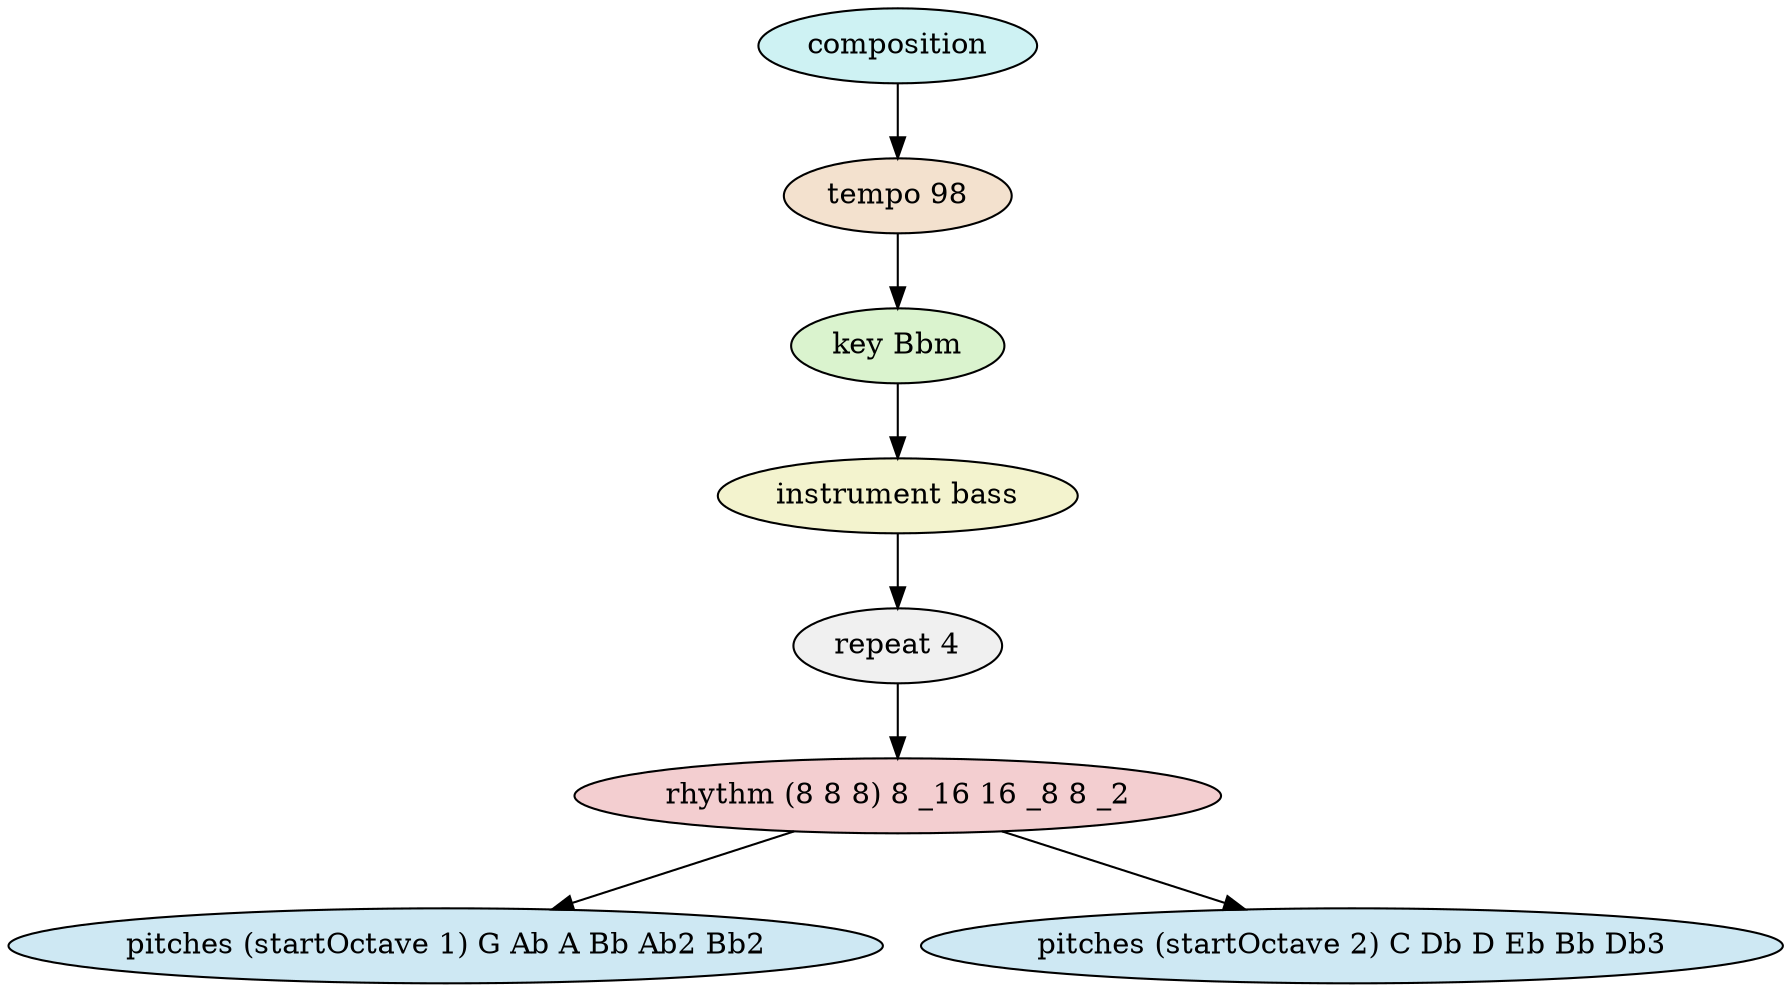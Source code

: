 digraph compositionModel {
    graph [ordering="out"];
    n0 [fillcolor="#cef2f3",style="filled",label="composition"];
    n1 [fillcolor="#f3e1ce",style="filled",label="tempo 98"];
    n0 -> n1;
    n2 [fillcolor="#daf3ce",style="filled",label="key Bbm"];
    n1 -> n2;
    n3 [fillcolor="#f3f3ce",style="filled",label="instrument bass"];
    n2 -> n3;
    n4 [fillcolor="#f0f0f0",style="filled",label="repeat 4"];
    n3 -> n4;
    n5 [fillcolor="#f3ced0",style="filled",label="rhythm (8 8 8) 8 _16 16 _8 8 _2"];
    n4 -> n5;
    n6 [fillcolor="#cee8f3",style="filled",label="pitches (startOctave 1) G Ab A Bb Ab2 Bb2"];
    n5 -> n6;
    n7 [fillcolor="#cee8f3",style="filled",label="pitches (startOctave 2) C Db D Eb Bb Db3"];
    n5 -> n7;
}